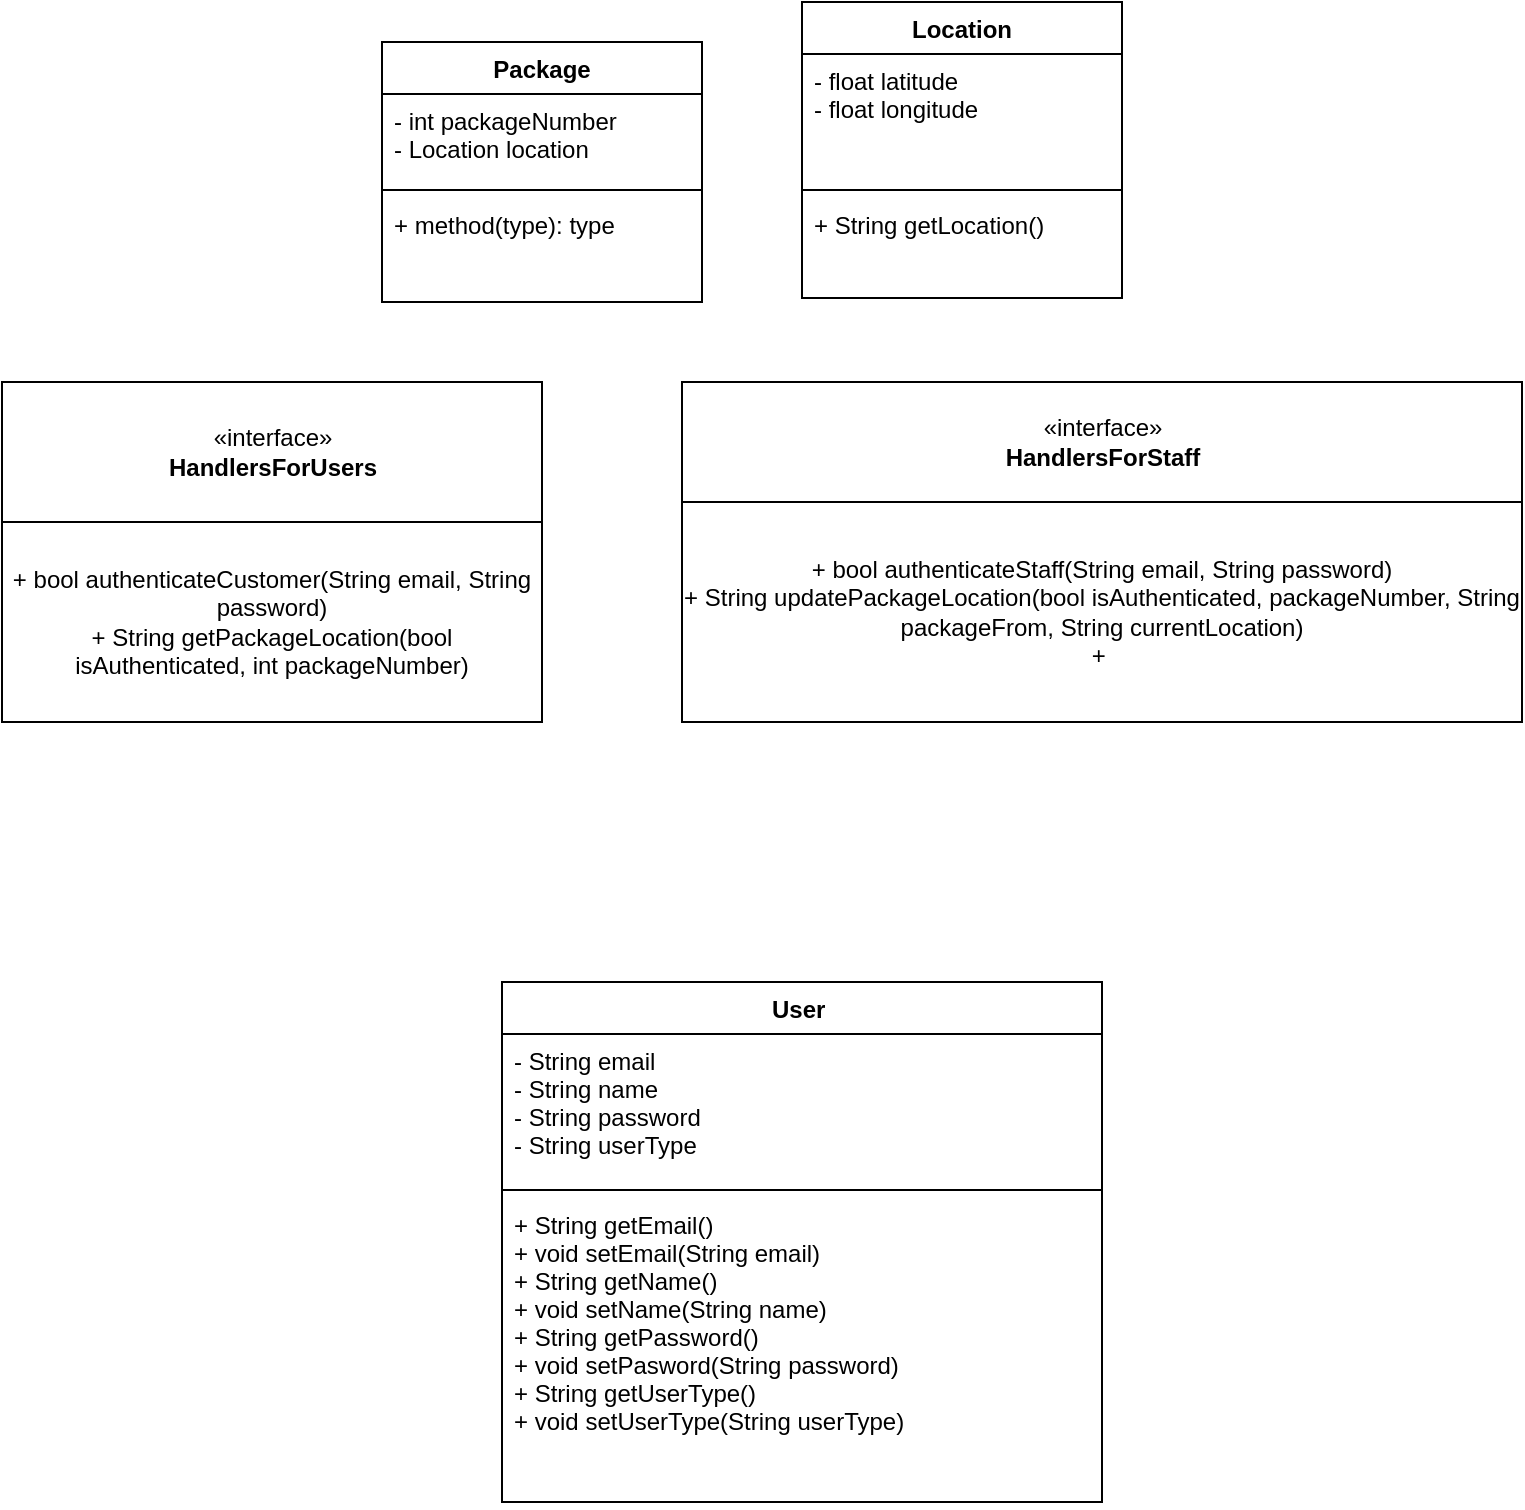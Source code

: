 <mxfile version="17.4.6" type="github">
  <diagram id="C5RBs43oDa-KdzZeNtuy" name="Team42">
    <mxGraphModel dx="1016" dy="567" grid="1" gridSize="10" guides="1" tooltips="1" connect="1" arrows="1" fold="1" page="1" pageScale="1" pageWidth="827" pageHeight="1169" math="0" shadow="0">
      <root>
        <mxCell id="WIyWlLk6GJQsqaUBKTNV-0" />
        <mxCell id="WIyWlLk6GJQsqaUBKTNV-1" parent="WIyWlLk6GJQsqaUBKTNV-0" />
        <mxCell id="cyj-z0VjZUZghWz-tNcz-2" value="" style="group;movable=0;resizable=0;rotatable=0;deletable=0;editable=0;connectable=0;" vertex="1" connectable="0" parent="WIyWlLk6GJQsqaUBKTNV-1">
          <mxGeometry x="60" y="390" width="250" height="170" as="geometry" />
        </mxCell>
        <mxCell id="cyj-z0VjZUZghWz-tNcz-0" value="«interface»&lt;br&gt;&lt;b&gt;HandlersForUsers&lt;/b&gt;" style="html=1;" vertex="1" parent="cyj-z0VjZUZghWz-tNcz-2">
          <mxGeometry x="-20" width="270" height="70" as="geometry" />
        </mxCell>
        <mxCell id="cyj-z0VjZUZghWz-tNcz-1" value="+ bool authenticateCustomer(String email, String password)&lt;br&gt;+ String getPackageLocation(bool isAuthenticated, int packageNumber)" style="rounded=0;whiteSpace=wrap;html=1;" vertex="1" parent="cyj-z0VjZUZghWz-tNcz-2">
          <mxGeometry x="-20" y="70" width="270" height="100" as="geometry" />
        </mxCell>
        <mxCell id="cyj-z0VjZUZghWz-tNcz-3" value="" style="group" vertex="1" connectable="0" parent="WIyWlLk6GJQsqaUBKTNV-1">
          <mxGeometry x="380" y="390" width="420" height="170" as="geometry" />
        </mxCell>
        <mxCell id="cyj-z0VjZUZghWz-tNcz-4" value="«interface»&lt;br&gt;&lt;b&gt;HandlersForStaff&lt;/b&gt;" style="html=1;" vertex="1" parent="cyj-z0VjZUZghWz-tNcz-3">
          <mxGeometry width="420" height="60" as="geometry" />
        </mxCell>
        <mxCell id="cyj-z0VjZUZghWz-tNcz-5" value="+ bool authenticateStaff(String email, String password)&lt;br&gt;+ String updatePackageLocation(bool isAuthenticated, packageNumber, String packageFrom, String currentLocation)&lt;br&gt;+&amp;nbsp;" style="rounded=0;whiteSpace=wrap;html=1;" vertex="1" parent="cyj-z0VjZUZghWz-tNcz-3">
          <mxGeometry y="60" width="420" height="110" as="geometry" />
        </mxCell>
        <mxCell id="cyj-z0VjZUZghWz-tNcz-10" value="Package" style="swimlane;fontStyle=1;align=center;verticalAlign=top;childLayout=stackLayout;horizontal=1;startSize=26;horizontalStack=0;resizeParent=1;resizeParentMax=0;resizeLast=0;collapsible=1;marginBottom=0;" vertex="1" parent="WIyWlLk6GJQsqaUBKTNV-1">
          <mxGeometry x="230" y="220" width="160" height="130" as="geometry" />
        </mxCell>
        <mxCell id="cyj-z0VjZUZghWz-tNcz-11" value="- int packageNumber&#xa;- Location location" style="text;strokeColor=none;fillColor=none;align=left;verticalAlign=top;spacingLeft=4;spacingRight=4;overflow=hidden;rotatable=0;points=[[0,0.5],[1,0.5]];portConstraint=eastwest;" vertex="1" parent="cyj-z0VjZUZghWz-tNcz-10">
          <mxGeometry y="26" width="160" height="44" as="geometry" />
        </mxCell>
        <mxCell id="cyj-z0VjZUZghWz-tNcz-12" value="" style="line;strokeWidth=1;fillColor=none;align=left;verticalAlign=middle;spacingTop=-1;spacingLeft=3;spacingRight=3;rotatable=0;labelPosition=right;points=[];portConstraint=eastwest;" vertex="1" parent="cyj-z0VjZUZghWz-tNcz-10">
          <mxGeometry y="70" width="160" height="8" as="geometry" />
        </mxCell>
        <mxCell id="cyj-z0VjZUZghWz-tNcz-13" value="+ method(type): type" style="text;strokeColor=none;fillColor=none;align=left;verticalAlign=top;spacingLeft=4;spacingRight=4;overflow=hidden;rotatable=0;points=[[0,0.5],[1,0.5]];portConstraint=eastwest;" vertex="1" parent="cyj-z0VjZUZghWz-tNcz-10">
          <mxGeometry y="78" width="160" height="52" as="geometry" />
        </mxCell>
        <mxCell id="cyj-z0VjZUZghWz-tNcz-14" value="Location" style="swimlane;fontStyle=1;align=center;verticalAlign=top;childLayout=stackLayout;horizontal=1;startSize=26;horizontalStack=0;resizeParent=1;resizeParentMax=0;resizeLast=0;collapsible=1;marginBottom=0;" vertex="1" parent="WIyWlLk6GJQsqaUBKTNV-1">
          <mxGeometry x="440" y="200" width="160" height="148" as="geometry" />
        </mxCell>
        <mxCell id="cyj-z0VjZUZghWz-tNcz-15" value="- float latitude&#xa;- float longitude" style="text;strokeColor=none;fillColor=none;align=left;verticalAlign=top;spacingLeft=4;spacingRight=4;overflow=hidden;rotatable=0;points=[[0,0.5],[1,0.5]];portConstraint=eastwest;" vertex="1" parent="cyj-z0VjZUZghWz-tNcz-14">
          <mxGeometry y="26" width="160" height="64" as="geometry" />
        </mxCell>
        <mxCell id="cyj-z0VjZUZghWz-tNcz-16" value="" style="line;strokeWidth=1;fillColor=none;align=left;verticalAlign=middle;spacingTop=-1;spacingLeft=3;spacingRight=3;rotatable=0;labelPosition=right;points=[];portConstraint=eastwest;" vertex="1" parent="cyj-z0VjZUZghWz-tNcz-14">
          <mxGeometry y="90" width="160" height="8" as="geometry" />
        </mxCell>
        <mxCell id="cyj-z0VjZUZghWz-tNcz-17" value="+ String getLocation()" style="text;strokeColor=none;fillColor=none;align=left;verticalAlign=top;spacingLeft=4;spacingRight=4;overflow=hidden;rotatable=0;points=[[0,0.5],[1,0.5]];portConstraint=eastwest;" vertex="1" parent="cyj-z0VjZUZghWz-tNcz-14">
          <mxGeometry y="98" width="160" height="50" as="geometry" />
        </mxCell>
        <mxCell id="cyj-z0VjZUZghWz-tNcz-18" value="User " style="swimlane;fontStyle=1;align=center;verticalAlign=top;childLayout=stackLayout;horizontal=1;startSize=26;horizontalStack=0;resizeParent=1;resizeParentMax=0;resizeLast=0;collapsible=1;marginBottom=0;" vertex="1" parent="WIyWlLk6GJQsqaUBKTNV-1">
          <mxGeometry x="290" y="690" width="300" height="260" as="geometry" />
        </mxCell>
        <mxCell id="cyj-z0VjZUZghWz-tNcz-19" value="- String email&#xa;- String name&#xa;- String password&#xa;- String userType&#xa;" style="text;strokeColor=none;fillColor=none;align=left;verticalAlign=top;spacingLeft=4;spacingRight=4;overflow=hidden;rotatable=0;points=[[0,0.5],[1,0.5]];portConstraint=eastwest;" vertex="1" parent="cyj-z0VjZUZghWz-tNcz-18">
          <mxGeometry y="26" width="300" height="74" as="geometry" />
        </mxCell>
        <mxCell id="cyj-z0VjZUZghWz-tNcz-20" value="" style="line;strokeWidth=1;fillColor=none;align=left;verticalAlign=middle;spacingTop=-1;spacingLeft=3;spacingRight=3;rotatable=0;labelPosition=right;points=[];portConstraint=eastwest;" vertex="1" parent="cyj-z0VjZUZghWz-tNcz-18">
          <mxGeometry y="100" width="300" height="8" as="geometry" />
        </mxCell>
        <mxCell id="cyj-z0VjZUZghWz-tNcz-21" value="+ String getEmail()&#xa;+ void setEmail(String email)&#xa;+ String getName()&#xa;+ void setName(String name)&#xa;+ String getPassword()&#xa;+ void setPasword(String password)&#xa;+ String getUserType()&#xa;+ void setUserType(String userType)" style="text;strokeColor=none;fillColor=none;align=left;verticalAlign=top;spacingLeft=4;spacingRight=4;overflow=hidden;rotatable=0;points=[[0,0.5],[1,0.5]];portConstraint=eastwest;" vertex="1" parent="cyj-z0VjZUZghWz-tNcz-18">
          <mxGeometry y="108" width="300" height="152" as="geometry" />
        </mxCell>
      </root>
    </mxGraphModel>
  </diagram>
</mxfile>
